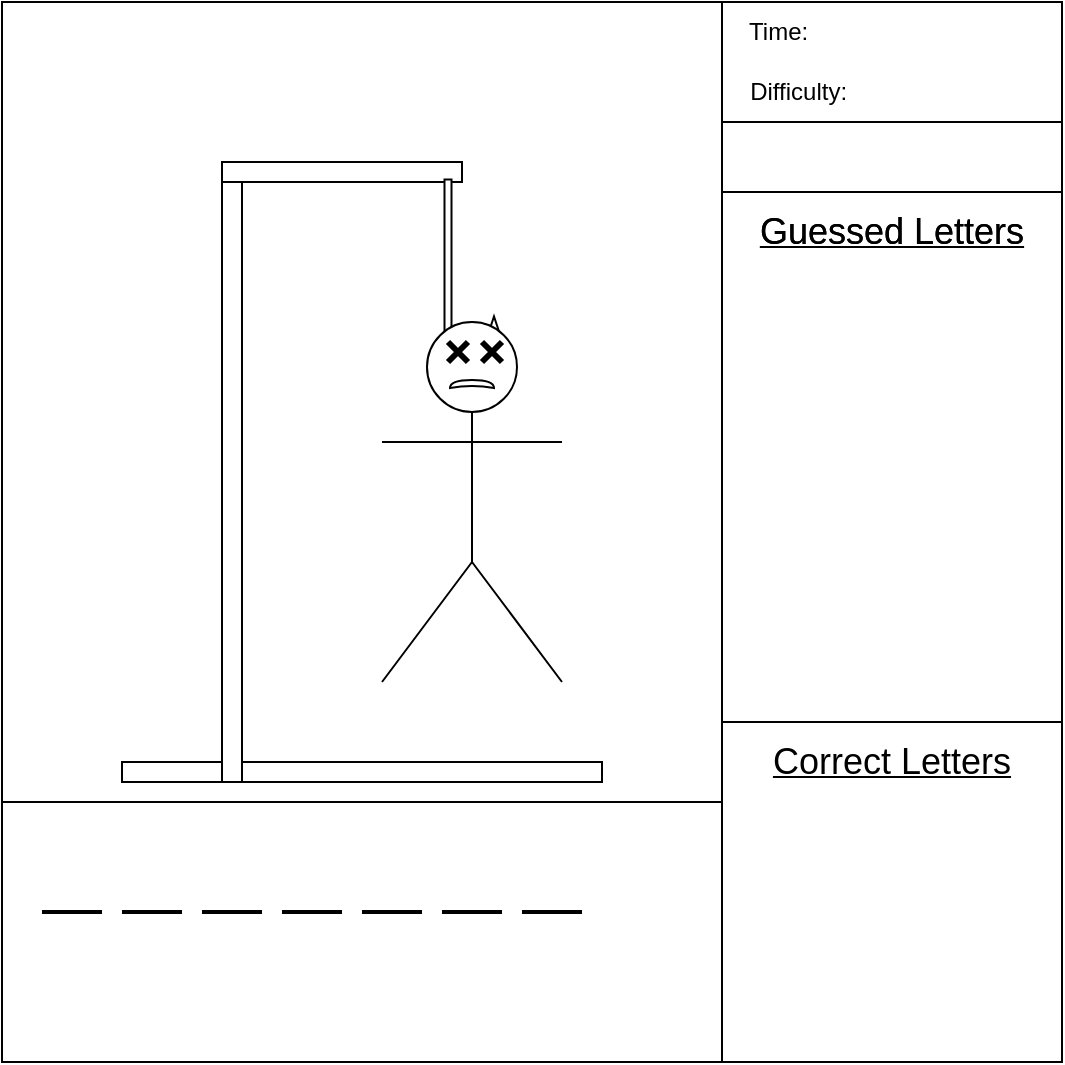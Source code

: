 <mxfile version="21.0.2" type="github">
  <diagram name="Page-1" id="My9dDKMCxJIYa9qUZwRU">
    <mxGraphModel dx="1061" dy="584" grid="1" gridSize="10" guides="1" tooltips="1" connect="1" arrows="1" fold="1" page="1" pageScale="1" pageWidth="850" pageHeight="1100" math="0" shadow="0">
      <root>
        <mxCell id="0" />
        <mxCell id="1" parent="0" />
        <mxCell id="GxfuvirLX9hYtF65cCjU-1" value="" style="whiteSpace=wrap;html=1;aspect=fixed;" parent="1" vertex="1">
          <mxGeometry x="220" y="70" width="530" height="530" as="geometry" />
        </mxCell>
        <mxCell id="GxfuvirLX9hYtF65cCjU-4" value="" style="rounded=0;whiteSpace=wrap;html=1;direction=south;" parent="1" vertex="1">
          <mxGeometry x="580" y="70" width="170" height="530" as="geometry" />
        </mxCell>
        <mxCell id="GxfuvirLX9hYtF65cCjU-8" value="" style="rounded=0;whiteSpace=wrap;html=1;" parent="1" vertex="1">
          <mxGeometry x="280" y="450" width="240" height="10" as="geometry" />
        </mxCell>
        <mxCell id="GxfuvirLX9hYtF65cCjU-9" value="" style="rounded=0;whiteSpace=wrap;html=1;" parent="1" vertex="1">
          <mxGeometry x="330" y="150" width="10" height="310" as="geometry" />
        </mxCell>
        <mxCell id="GxfuvirLX9hYtF65cCjU-10" value="" style="rounded=0;whiteSpace=wrap;html=1;" parent="1" vertex="1">
          <mxGeometry x="330" y="150" width="120" height="10" as="geometry" />
        </mxCell>
        <mxCell id="GxfuvirLX9hYtF65cCjU-13" value="" style="html=1;shadow=0;dashed=0;align=center;verticalAlign=middle;shape=mxgraph.arrows2.uTurnArrow;dy=1.75;arrowHead=5.5;dx2=8.25;rotation=-90;flipH=0;flipV=1;" parent="1" vertex="1">
          <mxGeometry x="410" y="190" width="90" height="27.5" as="geometry" />
        </mxCell>
        <mxCell id="GxfuvirLX9hYtF65cCjU-85" value="" style="shape=umlActor;verticalLabelPosition=bottom;verticalAlign=top;html=1;outlineConnect=0;" parent="1" vertex="1">
          <mxGeometry x="410" y="230" width="90" height="180" as="geometry" />
        </mxCell>
        <mxCell id="GxfuvirLX9hYtF65cCjU-88" value="" style="shape=xor;whiteSpace=wrap;html=1;rotation=-90;" parent="1" vertex="1">
          <mxGeometry x="453" y="250" width="4" height="22" as="geometry" />
        </mxCell>
        <mxCell id="GxfuvirLX9hYtF65cCjU-92" value="" style="shape=umlDestroy;whiteSpace=wrap;html=1;strokeWidth=3;targetShapes=umlLifeline;" parent="1" vertex="1">
          <mxGeometry x="443" y="240" width="10" height="10" as="geometry" />
        </mxCell>
        <mxCell id="GxfuvirLX9hYtF65cCjU-93" value="" style="shape=umlDestroy;whiteSpace=wrap;html=1;strokeWidth=3;targetShapes=umlLifeline;" parent="1" vertex="1">
          <mxGeometry x="460" y="240" width="10" height="10" as="geometry" />
        </mxCell>
        <mxCell id="i__Eeto2lqg5rd4xl0pE-2" value="Time:&amp;nbsp;" style="text;html=1;strokeColor=none;fillColor=none;align=center;verticalAlign=middle;whiteSpace=wrap;rounded=0;" vertex="1" parent="1">
          <mxGeometry x="580" y="70" width="60" height="30" as="geometry" />
        </mxCell>
        <mxCell id="i__Eeto2lqg5rd4xl0pE-3" value="Difficulty:&amp;nbsp;" style="text;html=1;strokeColor=none;fillColor=none;align=center;verticalAlign=middle;whiteSpace=wrap;rounded=0;" vertex="1" parent="1">
          <mxGeometry x="590" y="100" width="60" height="30" as="geometry" />
        </mxCell>
        <mxCell id="i__Eeto2lqg5rd4xl0pE-4" value="" style="rounded=0;whiteSpace=wrap;html=1;" vertex="1" parent="1">
          <mxGeometry x="580" y="130" width="170" height="35" as="geometry" />
        </mxCell>
        <mxCell id="i__Eeto2lqg5rd4xl0pE-7" value="&lt;u&gt;&lt;font style=&quot;font-size: 18px;&quot;&gt;Guessed Letters&lt;/font&gt;&lt;/u&gt;" style="text;html=1;strokeColor=none;fillColor=none;align=center;verticalAlign=middle;whiteSpace=wrap;rounded=0;" vertex="1" parent="1">
          <mxGeometry x="590" y="165" width="150" height="40" as="geometry" />
        </mxCell>
        <mxCell id="i__Eeto2lqg5rd4xl0pE-9" value="" style="whiteSpace=wrap;html=1;aspect=fixed;" vertex="1" parent="1">
          <mxGeometry x="580" y="430" width="170" height="170" as="geometry" />
        </mxCell>
        <mxCell id="i__Eeto2lqg5rd4xl0pE-10" value="&lt;u&gt;&lt;font style=&quot;font-size: 18px;&quot;&gt;Guessed Letters&lt;/font&gt;&lt;/u&gt;" style="text;html=1;strokeColor=none;fillColor=none;align=center;verticalAlign=middle;whiteSpace=wrap;rounded=0;" vertex="1" parent="1">
          <mxGeometry x="590" y="165" width="150" height="40" as="geometry" />
        </mxCell>
        <mxCell id="i__Eeto2lqg5rd4xl0pE-11" value="&lt;u&gt;&lt;font style=&quot;font-size: 18px;&quot;&gt;Correct Letters&lt;br&gt;&lt;/font&gt;&lt;/u&gt;" style="text;html=1;strokeColor=none;fillColor=none;align=center;verticalAlign=middle;whiteSpace=wrap;rounded=0;" vertex="1" parent="1">
          <mxGeometry x="590" y="430" width="150" height="40" as="geometry" />
        </mxCell>
        <mxCell id="i__Eeto2lqg5rd4xl0pE-12" value="" style="rounded=0;whiteSpace=wrap;html=1;" vertex="1" parent="1">
          <mxGeometry x="220" y="470" width="360" height="130" as="geometry" />
        </mxCell>
        <mxCell id="i__Eeto2lqg5rd4xl0pE-17" value="" style="line;strokeWidth=2;html=1;" vertex="1" parent="1">
          <mxGeometry x="240" y="520" width="30" height="10" as="geometry" />
        </mxCell>
        <mxCell id="i__Eeto2lqg5rd4xl0pE-18" value="" style="line;strokeWidth=2;html=1;" vertex="1" parent="1">
          <mxGeometry x="280" y="520" width="30" height="10" as="geometry" />
        </mxCell>
        <mxCell id="i__Eeto2lqg5rd4xl0pE-19" value="" style="line;strokeWidth=2;html=1;" vertex="1" parent="1">
          <mxGeometry x="320" y="520" width="30" height="10" as="geometry" />
        </mxCell>
        <mxCell id="i__Eeto2lqg5rd4xl0pE-20" value="" style="line;strokeWidth=2;html=1;" vertex="1" parent="1">
          <mxGeometry x="360" y="520" width="30" height="10" as="geometry" />
        </mxCell>
        <mxCell id="i__Eeto2lqg5rd4xl0pE-21" value="" style="line;strokeWidth=2;html=1;" vertex="1" parent="1">
          <mxGeometry x="400" y="520" width="30" height="10" as="geometry" />
        </mxCell>
        <mxCell id="i__Eeto2lqg5rd4xl0pE-22" value="" style="line;strokeWidth=2;html=1;" vertex="1" parent="1">
          <mxGeometry x="440" y="520" width="30" height="10" as="geometry" />
        </mxCell>
        <mxCell id="i__Eeto2lqg5rd4xl0pE-23" value="" style="line;strokeWidth=2;html=1;" vertex="1" parent="1">
          <mxGeometry x="480" y="520" width="30" height="10" as="geometry" />
        </mxCell>
      </root>
    </mxGraphModel>
  </diagram>
</mxfile>

